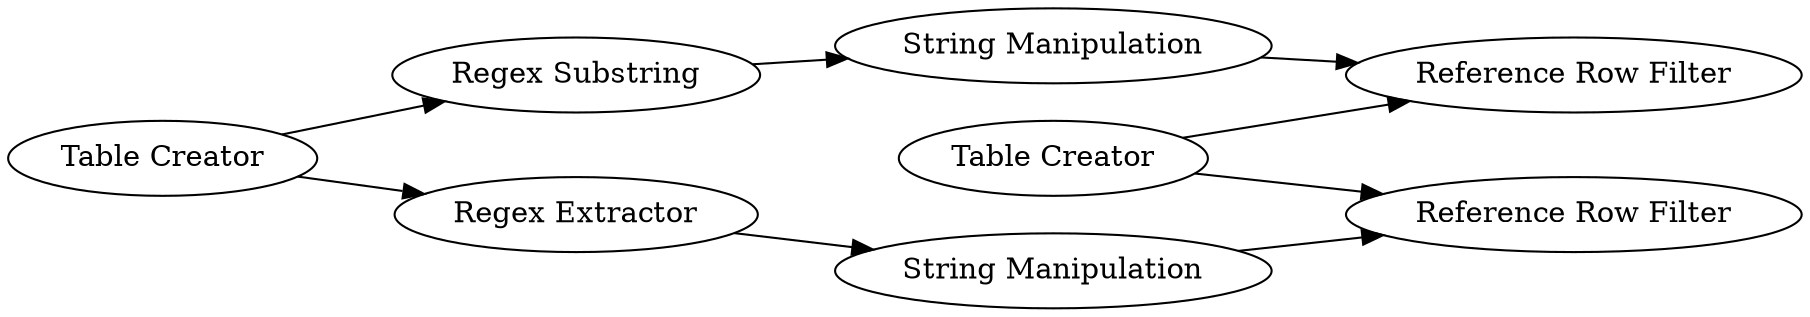 digraph {
	7 -> 8
	4 -> 5
	3 -> 4
	1 -> 6
	2 -> 5
	6 -> 7
	2 -> 8
	1 -> 3
	5 [label="Reference Row Filter"]
	1 [label="Table Creator"]
	7 [label="String Manipulation"]
	4 [label="String Manipulation"]
	6 [label="Regex Extractor"]
	8 [label="Reference Row Filter"]
	3 [label="Regex Substring"]
	2 [label="Table Creator"]
	rankdir=LR
}
